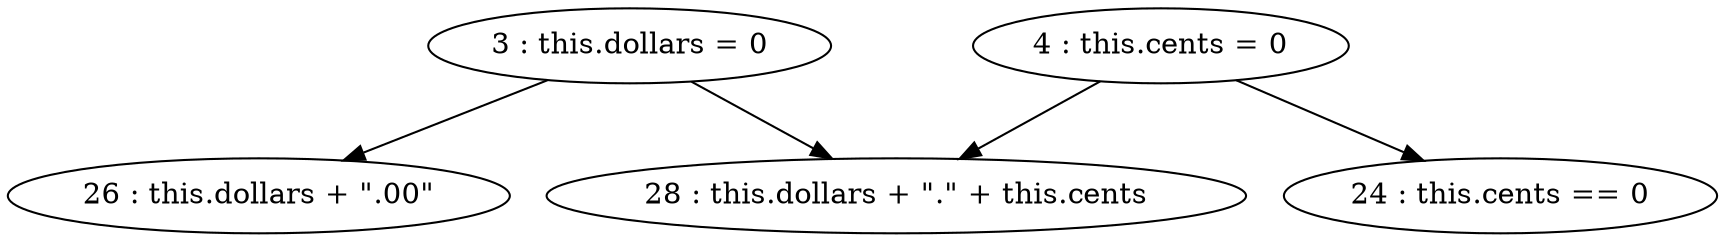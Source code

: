 digraph G {
"3 : this.dollars = 0"
"3 : this.dollars = 0" -> "26 : this.dollars + \".00\""
"3 : this.dollars = 0" -> "28 : this.dollars + \".\" + this.cents"
"4 : this.cents = 0"
"4 : this.cents = 0" -> "24 : this.cents == 0"
"4 : this.cents = 0" -> "28 : this.dollars + \".\" + this.cents"
"24 : this.cents == 0"
"26 : this.dollars + \".00\""
"28 : this.dollars + \".\" + this.cents"
}
